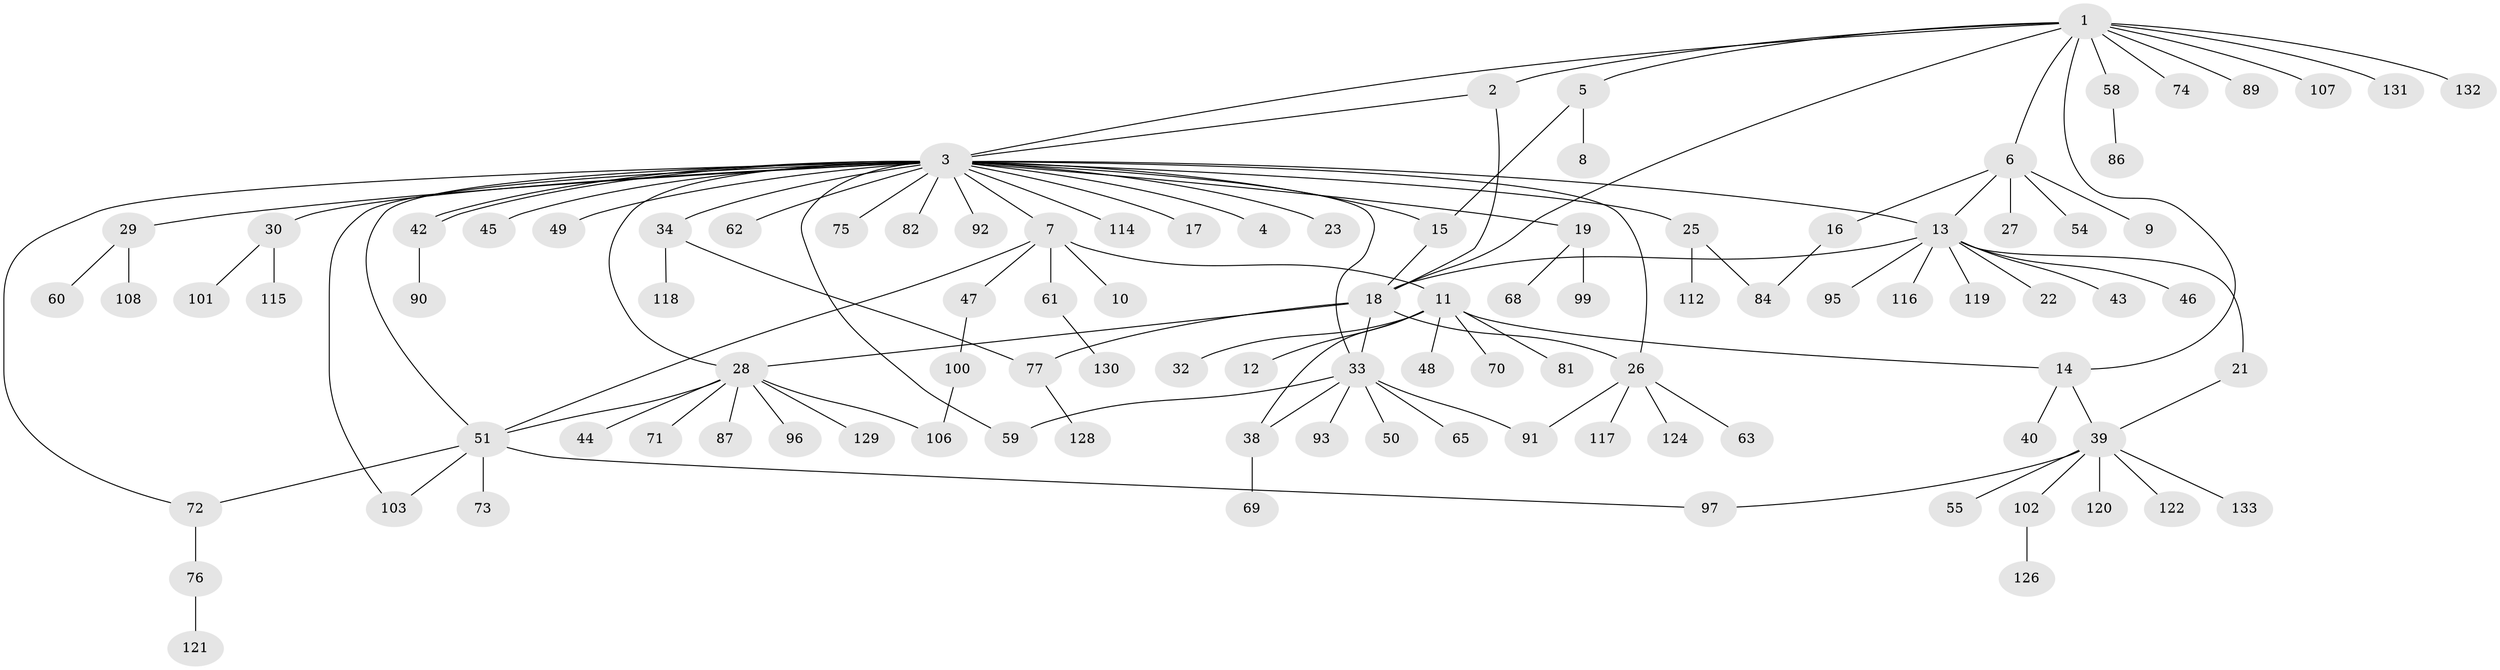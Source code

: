 // original degree distribution, {12: 0.007462686567164179, 3: 0.06716417910447761, 30: 0.007462686567164179, 1: 0.5671641791044776, 4: 0.08208955223880597, 6: 0.014925373134328358, 7: 0.014925373134328358, 2: 0.20149253731343283, 9: 0.022388059701492536, 10: 0.007462686567164179, 8: 0.007462686567164179}
// Generated by graph-tools (version 1.1) at 2025/11/02/27/25 16:11:15]
// undirected, 102 vertices, 124 edges
graph export_dot {
graph [start="1"]
  node [color=gray90,style=filled];
  1 [super="+37"];
  2;
  3 [super="+24"];
  4;
  5 [super="+41"];
  6 [super="+36"];
  7 [super="+52"];
  8;
  9;
  10 [super="+78"];
  11 [super="+79"];
  12 [super="+80"];
  13 [super="+64"];
  14;
  15 [super="+105"];
  16;
  17;
  18 [super="+57"];
  19 [super="+20"];
  21;
  22;
  23;
  25 [super="+67"];
  26 [super="+31"];
  27;
  28 [super="+53"];
  29 [super="+35"];
  30 [super="+88"];
  32;
  33 [super="+110"];
  34 [super="+109"];
  38;
  39 [super="+111"];
  40;
  42 [super="+127"];
  43;
  44;
  45;
  46;
  47;
  48;
  49 [super="+66"];
  50;
  51 [super="+56"];
  54;
  55;
  58 [super="+83"];
  59;
  60;
  61;
  62;
  63 [super="+123"];
  65;
  68;
  69;
  70;
  71;
  72 [super="+94"];
  73;
  74;
  75;
  76 [super="+85"];
  77 [super="+113"];
  81;
  82;
  84 [super="+98"];
  86 [super="+134"];
  87;
  89;
  90;
  91;
  92;
  93;
  95;
  96;
  97 [super="+125"];
  99 [super="+104"];
  100;
  101;
  102;
  103;
  106;
  107;
  108;
  112;
  114;
  115;
  116;
  117;
  118;
  119;
  120;
  121;
  122;
  124;
  126;
  128;
  129;
  130;
  131;
  132;
  133;
  1 -- 2;
  1 -- 5;
  1 -- 6;
  1 -- 14;
  1 -- 58;
  1 -- 74;
  1 -- 89;
  1 -- 107;
  1 -- 132;
  1 -- 3;
  1 -- 131;
  1 -- 18;
  2 -- 3;
  2 -- 18;
  3 -- 4;
  3 -- 7 [weight=2];
  3 -- 13;
  3 -- 17;
  3 -- 19;
  3 -- 23;
  3 -- 25;
  3 -- 29;
  3 -- 30;
  3 -- 33;
  3 -- 34;
  3 -- 42;
  3 -- 42;
  3 -- 45;
  3 -- 49;
  3 -- 51;
  3 -- 59;
  3 -- 62;
  3 -- 72;
  3 -- 75;
  3 -- 82;
  3 -- 92;
  3 -- 103;
  3 -- 114;
  3 -- 26;
  3 -- 28;
  3 -- 15;
  5 -- 8;
  5 -- 15;
  6 -- 9;
  6 -- 16;
  6 -- 27;
  6 -- 54;
  6 -- 13;
  7 -- 10;
  7 -- 11;
  7 -- 47;
  7 -- 51;
  7 -- 61;
  11 -- 12;
  11 -- 14;
  11 -- 32;
  11 -- 38;
  11 -- 48;
  11 -- 70;
  11 -- 81;
  13 -- 18;
  13 -- 21;
  13 -- 22;
  13 -- 43;
  13 -- 46;
  13 -- 95;
  13 -- 116;
  13 -- 119;
  14 -- 39;
  14 -- 40;
  15 -- 18;
  16 -- 84;
  18 -- 26;
  18 -- 28;
  18 -- 77;
  18 -- 33;
  19 -- 68;
  19 -- 99;
  21 -- 39;
  25 -- 112;
  25 -- 84;
  26 -- 91;
  26 -- 117;
  26 -- 124;
  26 -- 63;
  28 -- 44;
  28 -- 106;
  28 -- 96;
  28 -- 129;
  28 -- 51;
  28 -- 71;
  28 -- 87;
  29 -- 60;
  29 -- 108;
  30 -- 115;
  30 -- 101;
  33 -- 38;
  33 -- 50;
  33 -- 59;
  33 -- 65;
  33 -- 91;
  33 -- 93;
  34 -- 77;
  34 -- 118;
  38 -- 69;
  39 -- 55;
  39 -- 97;
  39 -- 102;
  39 -- 120;
  39 -- 122;
  39 -- 133;
  42 -- 90;
  47 -- 100;
  51 -- 72;
  51 -- 73;
  51 -- 97;
  51 -- 103;
  58 -- 86;
  61 -- 130;
  72 -- 76;
  76 -- 121;
  77 -- 128;
  100 -- 106;
  102 -- 126;
}

